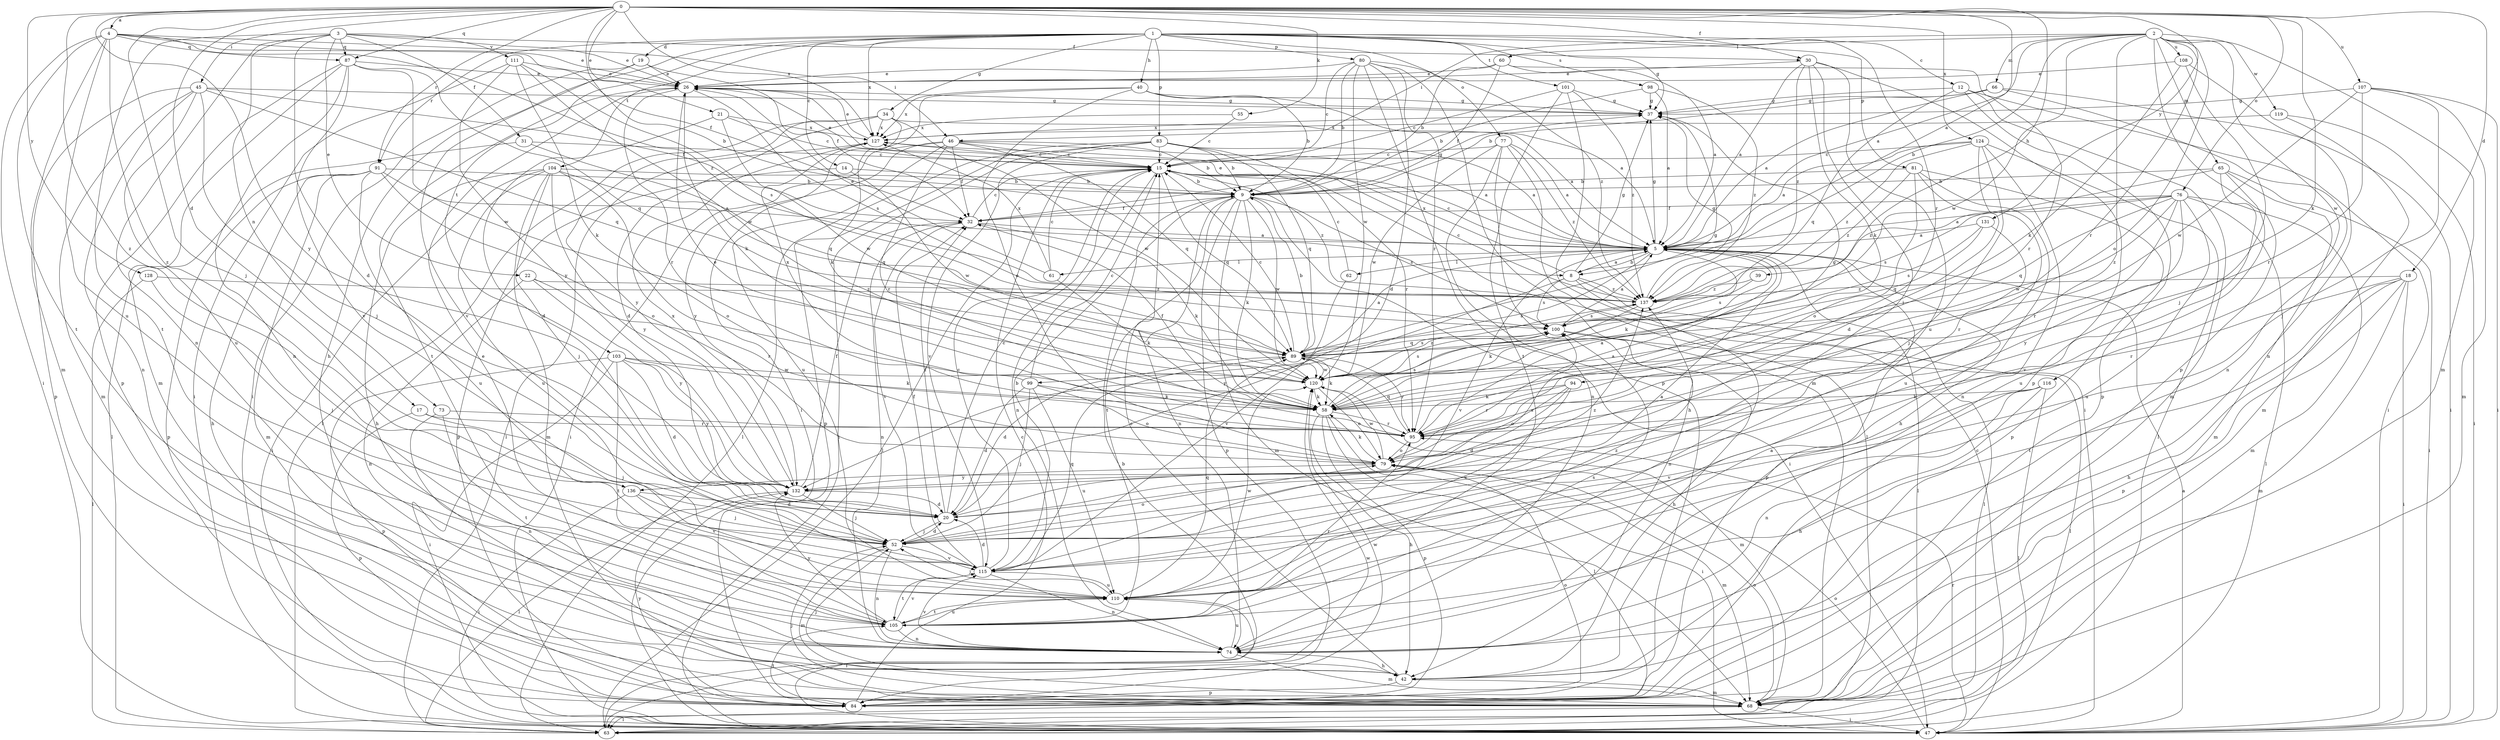 strict digraph  {
0;
1;
2;
3;
4;
5;
8;
9;
12;
14;
15;
17;
18;
19;
20;
21;
22;
26;
30;
31;
32;
34;
37;
39;
40;
42;
45;
46;
47;
52;
55;
58;
60;
61;
62;
63;
65;
66;
68;
73;
74;
76;
77;
79;
80;
81;
83;
84;
87;
89;
91;
94;
95;
98;
99;
100;
101;
103;
104;
105;
107;
108;
110;
111;
115;
116;
119;
120;
124;
127;
128;
131;
132;
136;
137;
0 -> 4  [label=a];
0 -> 5  [label=a];
0 -> 8  [label=b];
0 -> 17  [label=d];
0 -> 18  [label=d];
0 -> 21  [label=e];
0 -> 30  [label=f];
0 -> 39  [label=h];
0 -> 45  [label=i];
0 -> 52  [label=j];
0 -> 55  [label=k];
0 -> 58  [label=k];
0 -> 76  [label=o];
0 -> 87  [label=q];
0 -> 91  [label=r];
0 -> 107  [label=u];
0 -> 124  [label=x];
0 -> 127  [label=x];
0 -> 128  [label=y];
0 -> 131  [label=y];
0 -> 132  [label=y];
0 -> 136  [label=z];
1 -> 12  [label=c];
1 -> 14  [label=c];
1 -> 19  [label=d];
1 -> 34  [label=g];
1 -> 37  [label=g];
1 -> 40  [label=h];
1 -> 42  [label=h];
1 -> 77  [label=o];
1 -> 80  [label=p];
1 -> 81  [label=p];
1 -> 83  [label=p];
1 -> 91  [label=r];
1 -> 94  [label=r];
1 -> 98  [label=s];
1 -> 101  [label=t];
1 -> 103  [label=t];
1 -> 104  [label=t];
1 -> 127  [label=x];
2 -> 5  [label=a];
2 -> 8  [label=b];
2 -> 46  [label=i];
2 -> 60  [label=l];
2 -> 65  [label=m];
2 -> 66  [label=m];
2 -> 68  [label=m];
2 -> 79  [label=o];
2 -> 84  [label=p];
2 -> 95  [label=r];
2 -> 108  [label=u];
2 -> 116  [label=w];
2 -> 119  [label=w];
2 -> 120  [label=w];
2 -> 136  [label=z];
3 -> 20  [label=d];
3 -> 22  [label=e];
3 -> 26  [label=e];
3 -> 30  [label=f];
3 -> 31  [label=f];
3 -> 73  [label=n];
3 -> 74  [label=n];
3 -> 87  [label=q];
3 -> 105  [label=t];
3 -> 111  [label=v];
4 -> 26  [label=e];
4 -> 32  [label=f];
4 -> 46  [label=i];
4 -> 47  [label=i];
4 -> 68  [label=m];
4 -> 87  [label=q];
4 -> 105  [label=t];
4 -> 110  [label=u];
4 -> 136  [label=z];
4 -> 137  [label=z];
5 -> 8  [label=b];
5 -> 15  [label=c];
5 -> 26  [label=e];
5 -> 37  [label=g];
5 -> 58  [label=k];
5 -> 61  [label=l];
5 -> 62  [label=l];
5 -> 63  [label=l];
5 -> 84  [label=p];
5 -> 99  [label=s];
5 -> 115  [label=v];
8 -> 5  [label=a];
8 -> 37  [label=g];
8 -> 63  [label=l];
8 -> 74  [label=n];
8 -> 100  [label=s];
8 -> 127  [label=x];
8 -> 132  [label=y];
8 -> 137  [label=z];
9 -> 32  [label=f];
9 -> 37  [label=g];
9 -> 47  [label=i];
9 -> 58  [label=k];
9 -> 68  [label=m];
9 -> 74  [label=n];
9 -> 84  [label=p];
9 -> 100  [label=s];
9 -> 105  [label=t];
9 -> 120  [label=w];
12 -> 37  [label=g];
12 -> 47  [label=i];
12 -> 68  [label=m];
12 -> 84  [label=p];
12 -> 89  [label=q];
14 -> 9  [label=b];
14 -> 84  [label=p];
14 -> 120  [label=w];
15 -> 9  [label=b];
15 -> 26  [label=e];
15 -> 63  [label=l];
15 -> 74  [label=n];
15 -> 89  [label=q];
15 -> 137  [label=z];
17 -> 52  [label=j];
17 -> 84  [label=p];
17 -> 95  [label=r];
18 -> 42  [label=h];
18 -> 47  [label=i];
18 -> 68  [label=m];
18 -> 84  [label=p];
18 -> 95  [label=r];
18 -> 105  [label=t];
18 -> 137  [label=z];
19 -> 26  [label=e];
19 -> 32  [label=f];
19 -> 47  [label=i];
19 -> 115  [label=v];
20 -> 15  [label=c];
20 -> 32  [label=f];
20 -> 52  [label=j];
20 -> 137  [label=z];
21 -> 15  [label=c];
21 -> 20  [label=d];
21 -> 120  [label=w];
21 -> 127  [label=x];
22 -> 74  [label=n];
22 -> 95  [label=r];
22 -> 132  [label=y];
22 -> 137  [label=z];
26 -> 37  [label=g];
26 -> 58  [label=k];
26 -> 95  [label=r];
26 -> 100  [label=s];
26 -> 105  [label=t];
30 -> 5  [label=a];
30 -> 26  [label=e];
30 -> 52  [label=j];
30 -> 58  [label=k];
30 -> 84  [label=p];
30 -> 110  [label=u];
30 -> 137  [label=z];
31 -> 15  [label=c];
31 -> 63  [label=l];
31 -> 89  [label=q];
32 -> 5  [label=a];
32 -> 15  [label=c];
32 -> 58  [label=k];
32 -> 74  [label=n];
32 -> 115  [label=v];
34 -> 5  [label=a];
34 -> 20  [label=d];
34 -> 58  [label=k];
34 -> 63  [label=l];
34 -> 120  [label=w];
34 -> 127  [label=x];
34 -> 132  [label=y];
37 -> 127  [label=x];
39 -> 100  [label=s];
39 -> 137  [label=z];
40 -> 5  [label=a];
40 -> 9  [label=b];
40 -> 37  [label=g];
40 -> 47  [label=i];
40 -> 79  [label=o];
40 -> 127  [label=x];
42 -> 15  [label=c];
42 -> 52  [label=j];
42 -> 68  [label=m];
42 -> 84  [label=p];
45 -> 32  [label=f];
45 -> 37  [label=g];
45 -> 52  [label=j];
45 -> 68  [label=m];
45 -> 74  [label=n];
45 -> 84  [label=p];
45 -> 89  [label=q];
45 -> 110  [label=u];
46 -> 5  [label=a];
46 -> 9  [label=b];
46 -> 15  [label=c];
46 -> 32  [label=f];
46 -> 47  [label=i];
46 -> 89  [label=q];
46 -> 95  [label=r];
46 -> 110  [label=u];
46 -> 132  [label=y];
47 -> 5  [label=a];
47 -> 15  [label=c];
47 -> 79  [label=o];
47 -> 95  [label=r];
52 -> 5  [label=a];
52 -> 20  [label=d];
52 -> 68  [label=m];
52 -> 74  [label=n];
52 -> 79  [label=o];
52 -> 115  [label=v];
55 -> 15  [label=c];
55 -> 127  [label=x];
58 -> 32  [label=f];
58 -> 37  [label=g];
58 -> 42  [label=h];
58 -> 47  [label=i];
58 -> 63  [label=l];
58 -> 84  [label=p];
58 -> 95  [label=r];
58 -> 100  [label=s];
60 -> 5  [label=a];
60 -> 9  [label=b];
60 -> 26  [label=e];
60 -> 32  [label=f];
60 -> 95  [label=r];
61 -> 15  [label=c];
61 -> 26  [label=e];
61 -> 58  [label=k];
61 -> 127  [label=x];
62 -> 15  [label=c];
62 -> 115  [label=v];
63 -> 9  [label=b];
63 -> 120  [label=w];
65 -> 9  [label=b];
65 -> 47  [label=i];
65 -> 68  [label=m];
65 -> 110  [label=u];
65 -> 115  [label=v];
65 -> 137  [label=z];
66 -> 5  [label=a];
66 -> 9  [label=b];
66 -> 37  [label=g];
66 -> 47  [label=i];
66 -> 74  [label=n];
68 -> 47  [label=i];
68 -> 52  [label=j];
68 -> 63  [label=l];
68 -> 79  [label=o];
73 -> 74  [label=n];
73 -> 95  [label=r];
73 -> 105  [label=t];
74 -> 5  [label=a];
74 -> 42  [label=h];
74 -> 68  [label=m];
74 -> 110  [label=u];
74 -> 115  [label=v];
76 -> 5  [label=a];
76 -> 32  [label=f];
76 -> 63  [label=l];
76 -> 68  [label=m];
76 -> 89  [label=q];
76 -> 95  [label=r];
76 -> 100  [label=s];
76 -> 110  [label=u];
76 -> 120  [label=w];
76 -> 132  [label=y];
77 -> 5  [label=a];
77 -> 15  [label=c];
77 -> 42  [label=h];
77 -> 63  [label=l];
77 -> 74  [label=n];
77 -> 120  [label=w];
77 -> 137  [label=z];
79 -> 5  [label=a];
79 -> 58  [label=k];
79 -> 68  [label=m];
79 -> 120  [label=w];
79 -> 132  [label=y];
80 -> 9  [label=b];
80 -> 15  [label=c];
80 -> 20  [label=d];
80 -> 26  [label=e];
80 -> 68  [label=m];
80 -> 84  [label=p];
80 -> 95  [label=r];
80 -> 120  [label=w];
80 -> 137  [label=z];
81 -> 9  [label=b];
81 -> 42  [label=h];
81 -> 79  [label=o];
81 -> 84  [label=p];
81 -> 110  [label=u];
81 -> 137  [label=z];
83 -> 5  [label=a];
83 -> 9  [label=b];
83 -> 15  [label=c];
83 -> 47  [label=i];
83 -> 63  [label=l];
83 -> 84  [label=p];
83 -> 89  [label=q];
83 -> 95  [label=r];
83 -> 115  [label=v];
84 -> 15  [label=c];
84 -> 79  [label=o];
84 -> 105  [label=t];
84 -> 120  [label=w];
84 -> 132  [label=y];
87 -> 26  [label=e];
87 -> 68  [label=m];
87 -> 74  [label=n];
87 -> 84  [label=p];
87 -> 89  [label=q];
87 -> 115  [label=v];
87 -> 120  [label=w];
89 -> 5  [label=a];
89 -> 9  [label=b];
89 -> 15  [label=c];
89 -> 20  [label=d];
89 -> 37  [label=g];
89 -> 58  [label=k];
89 -> 95  [label=r];
89 -> 100  [label=s];
89 -> 120  [label=w];
91 -> 5  [label=a];
91 -> 9  [label=b];
91 -> 42  [label=h];
91 -> 68  [label=m];
91 -> 79  [label=o];
91 -> 84  [label=p];
91 -> 110  [label=u];
94 -> 20  [label=d];
94 -> 58  [label=k];
94 -> 79  [label=o];
94 -> 95  [label=r];
94 -> 115  [label=v];
95 -> 5  [label=a];
95 -> 26  [label=e];
95 -> 79  [label=o];
95 -> 89  [label=q];
98 -> 5  [label=a];
98 -> 9  [label=b];
98 -> 37  [label=g];
98 -> 137  [label=z];
99 -> 15  [label=c];
99 -> 20  [label=d];
99 -> 52  [label=j];
99 -> 58  [label=k];
99 -> 79  [label=o];
99 -> 110  [label=u];
99 -> 127  [label=x];
100 -> 5  [label=a];
100 -> 42  [label=h];
100 -> 63  [label=l];
100 -> 89  [label=q];
101 -> 15  [label=c];
101 -> 37  [label=g];
101 -> 47  [label=i];
101 -> 105  [label=t];
101 -> 137  [label=z];
103 -> 20  [label=d];
103 -> 47  [label=i];
103 -> 58  [label=k];
103 -> 84  [label=p];
103 -> 105  [label=t];
103 -> 120  [label=w];
103 -> 132  [label=y];
104 -> 9  [label=b];
104 -> 42  [label=h];
104 -> 47  [label=i];
104 -> 52  [label=j];
104 -> 68  [label=m];
104 -> 79  [label=o];
104 -> 89  [label=q];
104 -> 110  [label=u];
104 -> 132  [label=y];
105 -> 26  [label=e];
105 -> 74  [label=n];
105 -> 95  [label=r];
105 -> 100  [label=s];
105 -> 110  [label=u];
105 -> 115  [label=v];
105 -> 132  [label=y];
107 -> 37  [label=g];
107 -> 47  [label=i];
107 -> 52  [label=j];
107 -> 68  [label=m];
107 -> 95  [label=r];
107 -> 120  [label=w];
108 -> 26  [label=e];
108 -> 52  [label=j];
108 -> 58  [label=k];
108 -> 74  [label=n];
110 -> 47  [label=i];
110 -> 52  [label=j];
110 -> 89  [label=q];
110 -> 105  [label=t];
110 -> 120  [label=w];
110 -> 137  [label=z];
111 -> 26  [label=e];
111 -> 47  [label=i];
111 -> 58  [label=k];
111 -> 100  [label=s];
111 -> 120  [label=w];
111 -> 132  [label=y];
115 -> 9  [label=b];
115 -> 15  [label=c];
115 -> 20  [label=d];
115 -> 32  [label=f];
115 -> 74  [label=n];
115 -> 89  [label=q];
115 -> 105  [label=t];
115 -> 110  [label=u];
116 -> 42  [label=h];
116 -> 58  [label=k];
116 -> 63  [label=l];
116 -> 74  [label=n];
116 -> 115  [label=v];
119 -> 47  [label=i];
119 -> 68  [label=m];
119 -> 127  [label=x];
120 -> 58  [label=k];
120 -> 68  [label=m];
120 -> 79  [label=o];
120 -> 100  [label=s];
120 -> 137  [label=z];
124 -> 5  [label=a];
124 -> 15  [label=c];
124 -> 20  [label=d];
124 -> 52  [label=j];
124 -> 63  [label=l];
124 -> 74  [label=n];
124 -> 137  [label=z];
127 -> 15  [label=c];
127 -> 26  [label=e];
127 -> 63  [label=l];
128 -> 52  [label=j];
128 -> 63  [label=l];
128 -> 137  [label=z];
131 -> 5  [label=a];
131 -> 89  [label=q];
131 -> 95  [label=r];
131 -> 100  [label=s];
132 -> 20  [label=d];
132 -> 32  [label=f];
132 -> 52  [label=j];
132 -> 63  [label=l];
132 -> 100  [label=s];
132 -> 127  [label=x];
136 -> 20  [label=d];
136 -> 47  [label=i];
136 -> 52  [label=j];
136 -> 115  [label=v];
137 -> 15  [label=c];
137 -> 37  [label=g];
137 -> 58  [label=k];
137 -> 100  [label=s];
}
